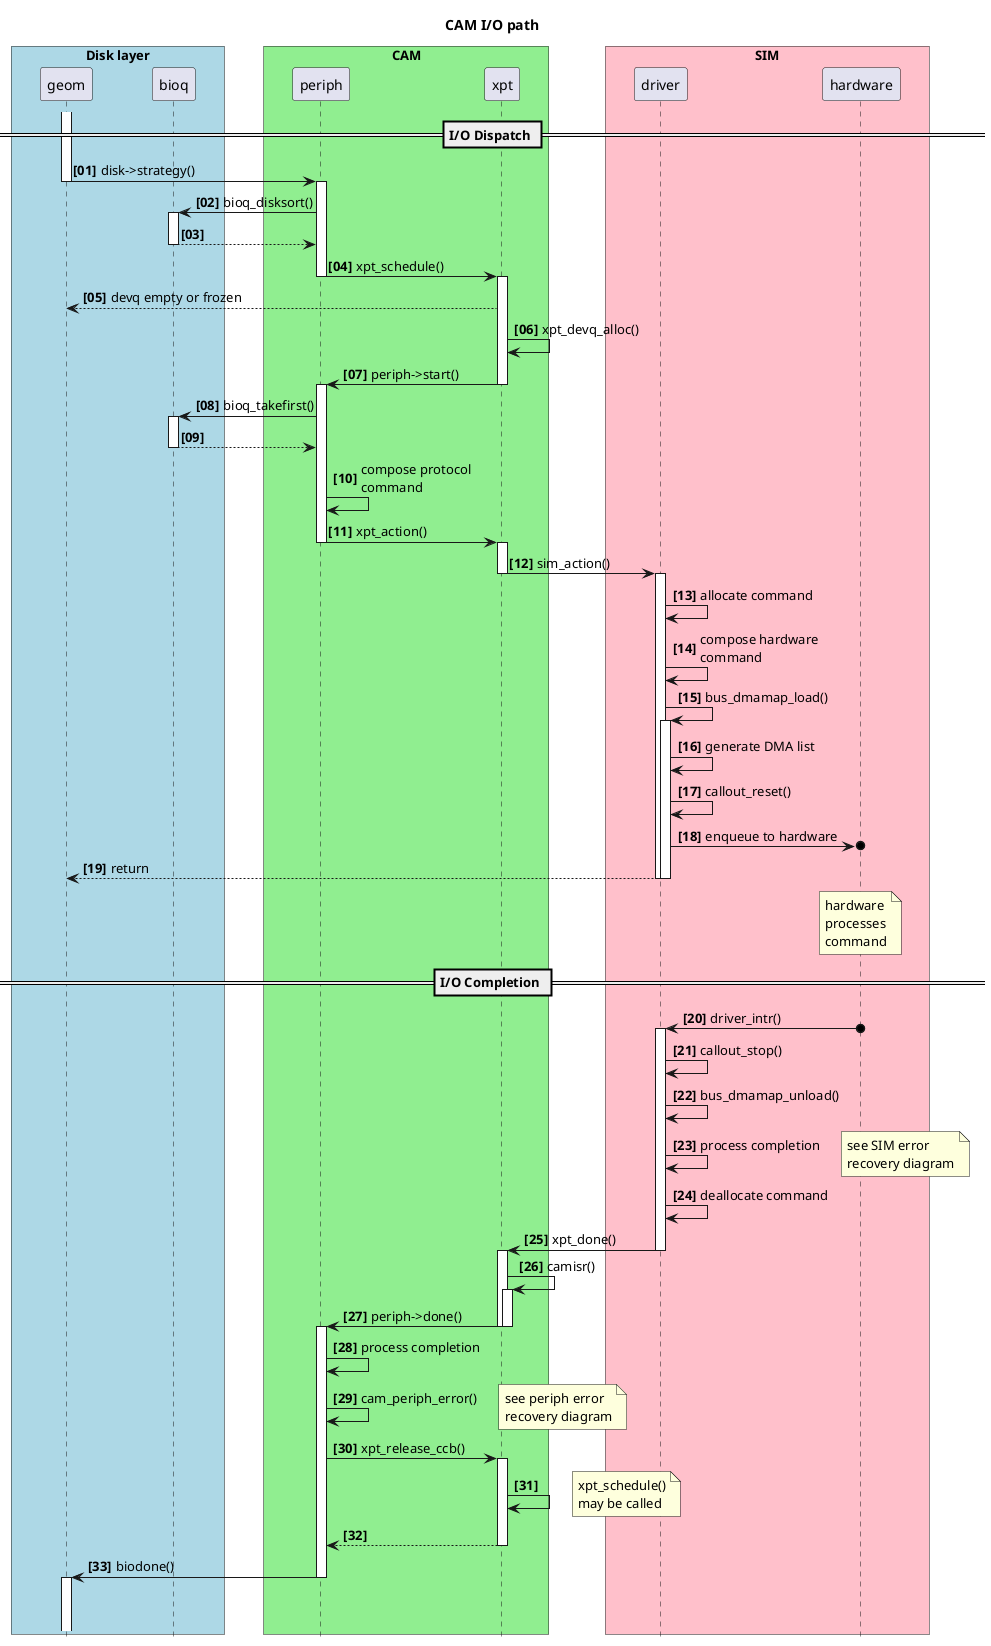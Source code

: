 @@startuml
autonumber "<b>[00]"
hide footbox
skinparam ParticipantPadding 25
skinparam BoxPadding 10

Title CAM I/O path

box "Disk layer" #LightBlue
participant geom
participant bioq
end box

box "CAM" #LightGreen
participant periph
participant xpt
end box

box "SIM" #Pink
participant driver
participant hardware
end box

== I/O Dispatch ==
activate geom
geom->periph: disk->strategy()
deactivate geom
activate periph

periph->bioq : bioq_disksort()
activate bioq
bioq-->periph
deactivate bioq

periph->xpt : xpt_schedule()
deactivate periph
activate xpt
xpt --> geom : devq empty or frozen

xpt->xpt : xpt_devq_alloc()
xpt->periph : periph->start()
deactivate xpt
activate periph
periph->bioq : bioq_takefirst()
activate bioq
bioq-->periph
deactivate bioq

periph->periph : compose protocol\ncommand
periph->xpt : xpt_action()
deactivate periph
activate xpt
xpt->driver : sim_action()
deactivate xpt
activate driver

driver->driver : allocate command
driver->driver : compose hardware\ncommand
driver->driver : bus_dmamap_load()
activate driver
driver->driver : generate DMA list
driver->driver : callout_reset()
driver->o hardware : enqueue to hardware
driver --> geom : return
deactivate driver
deactivate driver
note over hardware: hardware\nprocesses\ncommand

== I/O Completion ==
hardware o-> driver: driver_intr()
activate driver

driver->driver : callout_stop()
driver->driver : bus_dmamap_unload()
driver->driver : process completion
note right: see SIM error\nrecovery diagram
driver->driver : deallocate command
driver->xpt : xpt_done()
deactivate driver
activate xpt
xpt->xpt: camisr()
activate xpt

xpt->periph : periph->done()
deactivate xpt
deactivate xpt
activate periph
periph->periph: process completion
periph->periph : cam_periph_error()
note right: see periph error\nrecovery diagram
periph->xpt : xpt_release_ccb()
activate xpt
xpt->xpt
note right: xpt_schedule()\nmay be called
xpt-->periph
deactivate xpt
periph->geom : biodone()
deactivate periph
activate geom
||45||

@@enduml
